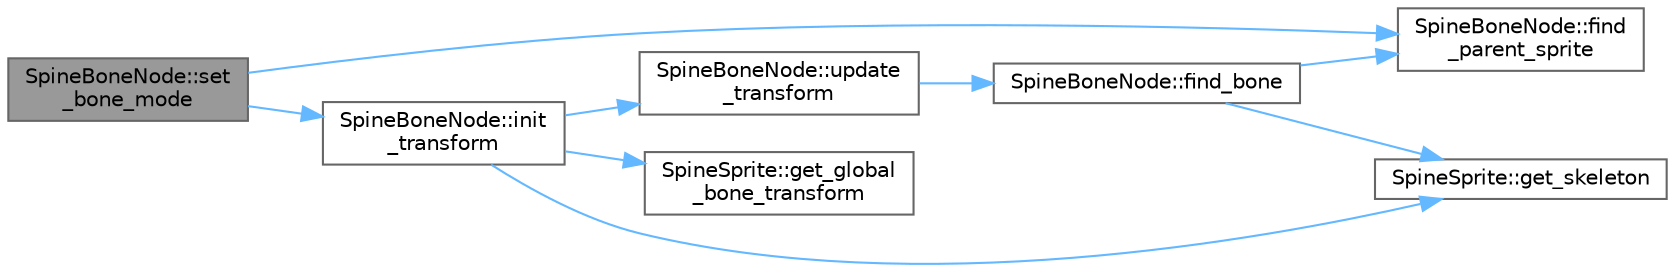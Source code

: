 digraph "SpineBoneNode::set_bone_mode"
{
 // LATEX_PDF_SIZE
  bgcolor="transparent";
  edge [fontname=Helvetica,fontsize=10,labelfontname=Helvetica,labelfontsize=10];
  node [fontname=Helvetica,fontsize=10,shape=box,height=0.2,width=0.4];
  rankdir="LR";
  Node1 [id="Node000001",label="SpineBoneNode::set\l_bone_mode",height=0.2,width=0.4,color="gray40", fillcolor="grey60", style="filled", fontcolor="black",tooltip=" "];
  Node1 -> Node2 [id="edge1_Node000001_Node000002",color="steelblue1",style="solid",tooltip=" "];
  Node2 [id="Node000002",label="SpineBoneNode::find\l_parent_sprite",height=0.2,width=0.4,color="grey40", fillcolor="white", style="filled",URL="$class_spine_bone_node.html#a59e992d44eee044f678ab46e02fe31e2",tooltip=" "];
  Node1 -> Node3 [id="edge2_Node000001_Node000003",color="steelblue1",style="solid",tooltip=" "];
  Node3 [id="Node000003",label="SpineBoneNode::init\l_transform",height=0.2,width=0.4,color="grey40", fillcolor="white", style="filled",URL="$class_spine_bone_node.html#a6e24318849386b803f72fa8ca6fa9e66",tooltip=" "];
  Node3 -> Node4 [id="edge3_Node000003_Node000004",color="steelblue1",style="solid",tooltip=" "];
  Node4 [id="Node000004",label="SpineSprite::get_global\l_bone_transform",height=0.2,width=0.4,color="grey40", fillcolor="white", style="filled",URL="$class_spine_sprite.html#aada5d89e0859f4687f4a00ba6ef227a1",tooltip=" "];
  Node3 -> Node5 [id="edge4_Node000003_Node000005",color="steelblue1",style="solid",tooltip=" "];
  Node5 [id="Node000005",label="SpineSprite::get_skeleton",height=0.2,width=0.4,color="grey40", fillcolor="white", style="filled",URL="$class_spine_sprite.html#a300cfc5ffc68ecbde46f4de2ffefe338",tooltip=" "];
  Node3 -> Node6 [id="edge5_Node000003_Node000006",color="steelblue1",style="solid",tooltip=" "];
  Node6 [id="Node000006",label="SpineBoneNode::update\l_transform",height=0.2,width=0.4,color="grey40", fillcolor="white", style="filled",URL="$class_spine_bone_node.html#a2cdb71c7f0debecc4cbe793f99edba32",tooltip=" "];
  Node6 -> Node7 [id="edge6_Node000006_Node000007",color="steelblue1",style="solid",tooltip=" "];
  Node7 [id="Node000007",label="SpineBoneNode::find_bone",height=0.2,width=0.4,color="grey40", fillcolor="white", style="filled",URL="$class_spine_bone_node.html#a14a047544f0ec0a3d706c743ce2f53a0",tooltip=" "];
  Node7 -> Node2 [id="edge7_Node000007_Node000002",color="steelblue1",style="solid",tooltip=" "];
  Node7 -> Node5 [id="edge8_Node000007_Node000005",color="steelblue1",style="solid",tooltip=" "];
}

